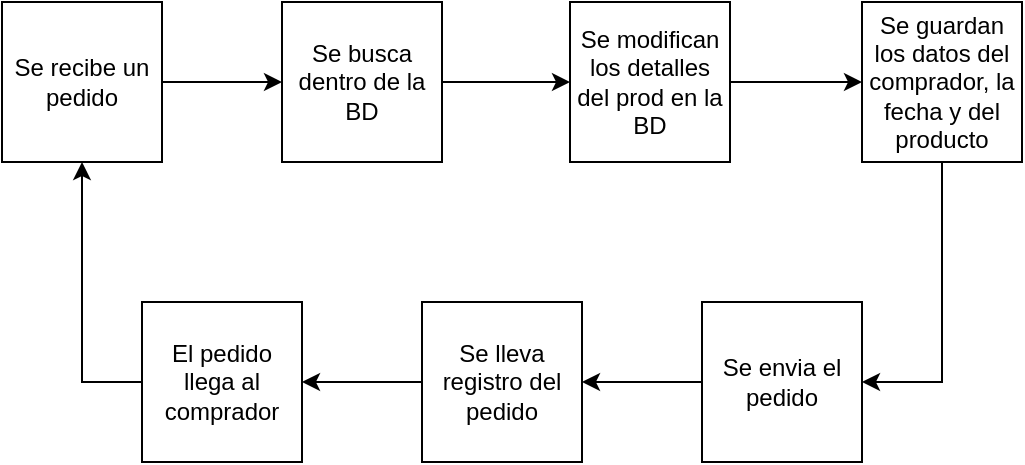 <mxfile version="21.5.2" type="device">
  <diagram name="Página-1" id="ddm3OCbYZNYBD3e1C8C_">
    <mxGraphModel dx="2074" dy="1128" grid="1" gridSize="10" guides="1" tooltips="1" connect="1" arrows="1" fold="1" page="1" pageScale="1" pageWidth="827" pageHeight="1169" math="0" shadow="0">
      <root>
        <mxCell id="0" />
        <mxCell id="1" parent="0" />
        <mxCell id="MuW73i9ce7-EAqg0fNtr-8" value="" style="edgeStyle=orthogonalEdgeStyle;rounded=0;orthogonalLoop=1;jettySize=auto;html=1;" parent="1" source="MuW73i9ce7-EAqg0fNtr-1" target="MuW73i9ce7-EAqg0fNtr-2" edge="1">
          <mxGeometry relative="1" as="geometry" />
        </mxCell>
        <mxCell id="MuW73i9ce7-EAqg0fNtr-1" value="Se recibe un pedido" style="whiteSpace=wrap;html=1;aspect=fixed;" parent="1" vertex="1">
          <mxGeometry x="170" y="110" width="80" height="80" as="geometry" />
        </mxCell>
        <mxCell id="MuW73i9ce7-EAqg0fNtr-9" value="" style="edgeStyle=orthogonalEdgeStyle;rounded=0;orthogonalLoop=1;jettySize=auto;html=1;" parent="1" source="MuW73i9ce7-EAqg0fNtr-2" target="MuW73i9ce7-EAqg0fNtr-3" edge="1">
          <mxGeometry relative="1" as="geometry" />
        </mxCell>
        <mxCell id="MuW73i9ce7-EAqg0fNtr-2" value="Se busca dentro de la BD" style="whiteSpace=wrap;html=1;aspect=fixed;" parent="1" vertex="1">
          <mxGeometry x="310" y="110" width="80" height="80" as="geometry" />
        </mxCell>
        <mxCell id="MuW73i9ce7-EAqg0fNtr-10" value="" style="edgeStyle=orthogonalEdgeStyle;rounded=0;orthogonalLoop=1;jettySize=auto;html=1;" parent="1" source="MuW73i9ce7-EAqg0fNtr-3" target="MuW73i9ce7-EAqg0fNtr-4" edge="1">
          <mxGeometry relative="1" as="geometry" />
        </mxCell>
        <mxCell id="MuW73i9ce7-EAqg0fNtr-3" value="Se modifican los detalles del prod en la BD" style="whiteSpace=wrap;html=1;aspect=fixed;" parent="1" vertex="1">
          <mxGeometry x="454" y="110" width="80" height="80" as="geometry" />
        </mxCell>
        <mxCell id="MuW73i9ce7-EAqg0fNtr-11" style="edgeStyle=orthogonalEdgeStyle;rounded=0;orthogonalLoop=1;jettySize=auto;html=1;entryX=1;entryY=0.5;entryDx=0;entryDy=0;" parent="1" source="MuW73i9ce7-EAqg0fNtr-4" target="MuW73i9ce7-EAqg0fNtr-5" edge="1">
          <mxGeometry relative="1" as="geometry" />
        </mxCell>
        <mxCell id="MuW73i9ce7-EAqg0fNtr-4" value="Se guardan los datos del comprador, la fecha y del producto" style="whiteSpace=wrap;html=1;aspect=fixed;" parent="1" vertex="1">
          <mxGeometry x="600" y="110" width="80" height="80" as="geometry" />
        </mxCell>
        <mxCell id="MuW73i9ce7-EAqg0fNtr-12" value="" style="edgeStyle=orthogonalEdgeStyle;rounded=0;orthogonalLoop=1;jettySize=auto;html=1;" parent="1" source="MuW73i9ce7-EAqg0fNtr-5" target="MuW73i9ce7-EAqg0fNtr-6" edge="1">
          <mxGeometry relative="1" as="geometry" />
        </mxCell>
        <mxCell id="MuW73i9ce7-EAqg0fNtr-5" value="Se envia el pedido" style="whiteSpace=wrap;html=1;aspect=fixed;" parent="1" vertex="1">
          <mxGeometry x="520" y="260" width="80" height="80" as="geometry" />
        </mxCell>
        <mxCell id="MuW73i9ce7-EAqg0fNtr-13" value="" style="edgeStyle=orthogonalEdgeStyle;rounded=0;orthogonalLoop=1;jettySize=auto;html=1;" parent="1" source="MuW73i9ce7-EAqg0fNtr-6" target="MuW73i9ce7-EAqg0fNtr-7" edge="1">
          <mxGeometry relative="1" as="geometry" />
        </mxCell>
        <mxCell id="MuW73i9ce7-EAqg0fNtr-6" value="Se lleva registro del pedido" style="whiteSpace=wrap;html=1;aspect=fixed;" parent="1" vertex="1">
          <mxGeometry x="380" y="260" width="80" height="80" as="geometry" />
        </mxCell>
        <mxCell id="MuW73i9ce7-EAqg0fNtr-14" style="edgeStyle=orthogonalEdgeStyle;rounded=0;orthogonalLoop=1;jettySize=auto;html=1;entryX=0.5;entryY=1;entryDx=0;entryDy=0;" parent="1" source="MuW73i9ce7-EAqg0fNtr-7" target="MuW73i9ce7-EAqg0fNtr-1" edge="1">
          <mxGeometry relative="1" as="geometry">
            <Array as="points">
              <mxPoint x="210" y="300" />
            </Array>
          </mxGeometry>
        </mxCell>
        <mxCell id="MuW73i9ce7-EAqg0fNtr-7" value="El pedido llega al comprador" style="whiteSpace=wrap;html=1;aspect=fixed;" parent="1" vertex="1">
          <mxGeometry x="240" y="260" width="80" height="80" as="geometry" />
        </mxCell>
      </root>
    </mxGraphModel>
  </diagram>
</mxfile>

